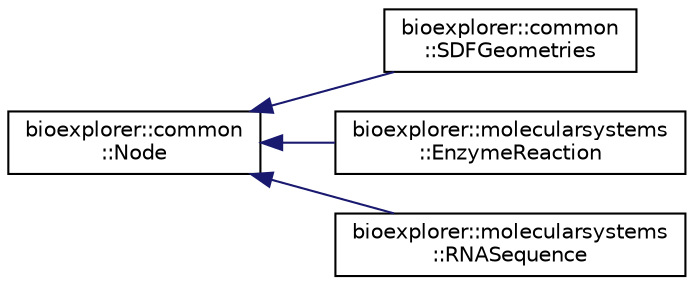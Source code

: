 digraph "Graphical Class Hierarchy"
{
 // LATEX_PDF_SIZE
  edge [fontname="Helvetica",fontsize="10",labelfontname="Helvetica",labelfontsize="10"];
  node [fontname="Helvetica",fontsize="10",shape=record];
  rankdir="LR";
  Node0 [label="bioexplorer::common\l::Node",height=0.2,width=0.4,color="black", fillcolor="white", style="filled",URL="$d7/d93/classbioexplorer_1_1common_1_1Node.html",tooltip="The Node class."];
  Node0 -> Node1 [dir="back",color="midnightblue",fontsize="10",style="solid",fontname="Helvetica"];
  Node1 [label="bioexplorer::common\l::SDFGeometries",height=0.2,width=0.4,color="black", fillcolor="white", style="filled",URL="$d1/d1c/classbioexplorer_1_1common_1_1SDFGeometries.html",tooltip="The SDFGeometries abstract class is used as a parent to any assembly that potentially requires the si..."];
  Node0 -> Node2 [dir="back",color="midnightblue",fontsize="10",style="solid",fontname="Helvetica"];
  Node2 [label="bioexplorer::molecularsystems\l::EnzymeReaction",height=0.2,width=0.4,color="black", fillcolor="white", style="filled",URL="$d4/d07/classbioexplorer_1_1molecularsystems_1_1EnzymeReaction.html",tooltip="An Enzyme reaction is a object that combines an existing enyzme, a list of substrates and a list of p..."];
  Node0 -> Node3 [dir="back",color="midnightblue",fontsize="10",style="solid",fontname="Helvetica"];
  Node3 [label="bioexplorer::molecularsystems\l::RNASequence",height=0.2,width=0.4,color="black", fillcolor="white", style="filled",URL="$d0/d53/classbioexplorer_1_1molecularsystems_1_1RNASequence.html",tooltip="The RNASequence class."];
}
